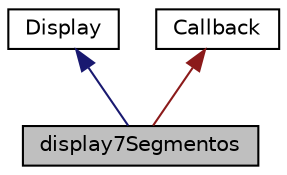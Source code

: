 digraph "display7Segmentos"
{
 // LATEX_PDF_SIZE
  edge [fontname="Helvetica",fontsize="10",labelfontname="Helvetica",labelfontsize="10"];
  node [fontname="Helvetica",fontsize="10",shape=record];
  Node1 [label="display7Segmentos",height=0.2,width=0.4,color="black", fillcolor="grey75", style="filled", fontcolor="black",tooltip="Clase del objeto display7Segmentos El objeto display7Segmentos permite el control de un display con d..."];
  Node2 -> Node1 [dir="back",color="midnightblue",fontsize="10",style="solid",fontname="Helvetica"];
  Node2 [label="Display",height=0.2,width=0.4,color="black", fillcolor="white", style="filled",URL="$class_display.html",tooltip="Clase del objeto display Clase abstracta pura para la generación de displays."];
  Node3 -> Node1 [dir="back",color="firebrick4",fontsize="10",style="solid",fontname="Helvetica"];
  Node3 [label="Callback",height=0.2,width=0.4,color="black", fillcolor="white", style="filled",URL="$class_callback.html",tooltip="Clase del objeto Callback."];
}
